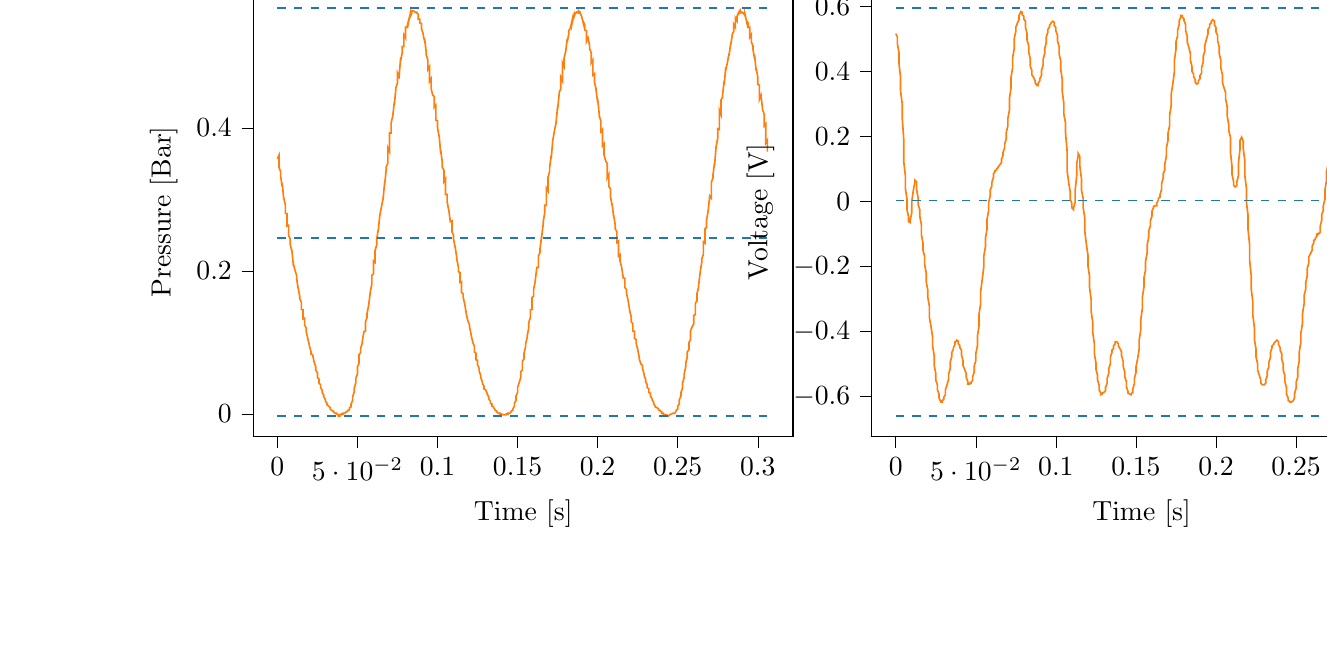 % This file was created with tikzplotlib v0.9.12.
\begin{tikzpicture}

\definecolor{color0}{rgb}{1,0.498,0.055}
\definecolor{color1}{rgb}{0.122,0.467,0.706}

\begin{groupplot}[group style={group size=2 by 1}]
\nextgroupplot[
tick align=outside,
tick pos=left,
title={Input Pressure VS Time},
x grid style={white!69.02!black},
xlabel={Time [s]},
xmin=-0.015, xmax=0.322,
xtick style={color=black},
y grid style={white!69.02!black},
ylabel={Pressure [Bar]},
ymin=-0.031, ymax=0.596,
ytick style={color=black}
]
\addplot [semithick, color0]
table {%
0 0.357
0.001 0.362
0.001 0.345
0.002 0.339
0.002 0.333
0.003 0.318
0.003 0.323
0.004 0.3
0.004 0.302
0.005 0.292
0.005 0.281
0.006 0.28
0.006 0.263
0.007 0.264
0.007 0.25
0.008 0.245
0.008 0.237
0.009 0.228
0.009 0.23
0.01 0.207
0.01 0.21
0.011 0.201
0.012 0.194
0.012 0.19
0.013 0.175
0.013 0.176
0.014 0.164
0.014 0.161
0.015 0.156
0.015 0.146
0.016 0.146
0.016 0.133
0.017 0.134
0.017 0.125
0.018 0.12
0.018 0.115
0.019 0.106
0.019 0.105
0.02 0.096
0.02 0.095
0.021 0.087
0.021 0.084
0.022 0.083
0.023 0.072
0.023 0.072
0.024 0.066
0.024 0.061
0.025 0.058
0.025 0.051
0.026 0.049
0.026 0.043
0.027 0.041
0.027 0.037
0.028 0.033
0.028 0.03
0.029 0.026
0.029 0.024
0.03 0.02
0.03 0.018
0.031 0.015
0.031 0.013
0.032 0.011
0.033 0.009
0.033 0.007
0.034 0.005
0.034 0.005
0.035 0.004
0.035 0.003
0.036 0.001
0.036 0.001
0.037 0.001
0.037 0
0.038 -0.001
0.038 -0.003
0.039 -0.003
0.039 -0.001
0.04 -0.001
0.04 0
0.041 0
0.041 0.001
0.042 0.001
0.042 0.001
0.043 0.003
0.044 0.004
0.044 0.005
0.045 0.006
0.045 0.009
0.046 0.01
0.046 0.014
0.047 0.019
0.047 0.024
0.048 0.031
0.048 0.036
0.049 0.044
0.049 0.05
0.05 0.056
0.05 0.066
0.051 0.071
0.051 0.083
0.052 0.086
0.052 0.092
0.053 0.099
0.053 0.101
0.054 0.115
0.055 0.116
0.055 0.129
0.056 0.135
0.056 0.141
0.057 0.152
0.057 0.152
0.058 0.17
0.058 0.171
0.059 0.182
0.059 0.194
0.06 0.196
0.06 0.214
0.061 0.212
0.061 0.229
0.062 0.236
0.062 0.244
0.063 0.258
0.063 0.256
0.064 0.279
0.064 0.278
0.065 0.29
0.066 0.301
0.066 0.301
0.067 0.324
0.067 0.321
0.068 0.343
0.068 0.346
0.069 0.351
0.069 0.372
0.07 0.367
0.07 0.393
0.071 0.393
0.071 0.407
0.072 0.416
0.072 0.416
0.073 0.436
0.073 0.432
0.074 0.455
0.074 0.456
0.075 0.463
0.075 0.477
0.076 0.472
0.077 0.499
0.077 0.494
0.078 0.506
0.078 0.514
0.079 0.514
0.079 0.53
0.08 0.526
0.08 0.541
0.081 0.541
0.081 0.542
0.082 0.551
0.082 0.549
0.083 0.56
0.083 0.556
0.084 0.561
0.084 0.564
0.085 0.564
0.085 0.564
0.086 0.562
0.087 0.562
0.087 0.561
0.088 0.559
0.088 0.552
0.089 0.552
0.089 0.547
0.09 0.546
0.09 0.539
0.091 0.532
0.091 0.531
0.092 0.521
0.092 0.524
0.093 0.505
0.093 0.502
0.094 0.495
0.094 0.482
0.095 0.486
0.095 0.465
0.096 0.469
0.096 0.455
0.097 0.446
0.098 0.444
0.098 0.429
0.099 0.432
0.099 0.411
0.1 0.41
0.1 0.4
0.101 0.388
0.101 0.39
0.102 0.364
0.102 0.369
0.103 0.352
0.103 0.345
0.104 0.341
0.104 0.325
0.105 0.329
0.105 0.307
0.106 0.307
0.106 0.297
0.107 0.285
0.107 0.286
0.108 0.269
0.109 0.27
0.109 0.255
0.11 0.25
0.11 0.245
0.111 0.233
0.111 0.234
0.112 0.219
0.112 0.217
0.113 0.206
0.113 0.199
0.114 0.198
0.114 0.184
0.115 0.185
0.115 0.17
0.116 0.168
0.116 0.163
0.117 0.154
0.117 0.154
0.118 0.14
0.118 0.139
0.119 0.13
0.12 0.125
0.12 0.122
0.121 0.111
0.121 0.11
0.122 0.101
0.122 0.1
0.123 0.095
0.123 0.087
0.124 0.085
0.124 0.076
0.125 0.075
0.125 0.069
0.126 0.064
0.126 0.06
0.127 0.054
0.127 0.051
0.128 0.045
0.128 0.043
0.129 0.039
0.129 0.035
0.13 0.034
0.131 0.029
0.131 0.028
0.132 0.024
0.132 0.021
0.133 0.018
0.133 0.015
0.134 0.014
0.134 0.011
0.135 0.01
0.135 0.009
0.136 0.006
0.136 0.005
0.137 0.004
0.137 0.003
0.138 0.001
0.138 0.001
0.139 0.001
0.139 0
0.14 0
0.141 -0.001
0.141 -0.001
0.142 -0.001
0.142 -0.001
0.143 -0.001
0.143 0
0.144 0
0.144 0.001
0.145 0.001
0.145 0.001
0.146 0.003
0.146 0.004
0.147 0.005
0.147 0.007
0.148 0.011
0.148 0.015
0.149 0.019
0.149 0.025
0.15 0.03
0.15 0.037
0.151 0.044
0.152 0.051
0.152 0.059
0.153 0.062
0.153 0.074
0.154 0.077
0.154 0.085
0.155 0.094
0.155 0.098
0.156 0.107
0.156 0.109
0.157 0.121
0.157 0.128
0.158 0.135
0.158 0.146
0.159 0.146
0.159 0.163
0.16 0.165
0.16 0.174
0.161 0.185
0.161 0.186
0.162 0.205
0.163 0.205
0.163 0.221
0.164 0.226
0.164 0.231
0.165 0.249
0.165 0.247
0.166 0.266
0.166 0.269
0.167 0.282
0.167 0.292
0.168 0.292
0.168 0.316
0.169 0.312
0.169 0.331
0.17 0.339
0.17 0.344
0.171 0.362
0.171 0.357
0.172 0.384
0.172 0.383
0.173 0.396
0.174 0.407
0.174 0.407
0.175 0.43
0.175 0.426
0.176 0.448
0.176 0.45
0.177 0.455
0.177 0.471
0.178 0.466
0.178 0.491
0.179 0.486
0.179 0.497
0.18 0.507
0.18 0.506
0.181 0.525
0.181 0.52
0.182 0.532
0.182 0.536
0.183 0.54
0.184 0.55
0.184 0.546
0.185 0.556
0.185 0.554
0.186 0.56
0.186 0.561
0.187 0.561
0.187 0.562
0.188 0.561
0.188 0.564
0.189 0.562
0.189 0.561
0.19 0.556
0.19 0.556
0.191 0.547
0.191 0.549
0.192 0.544
0.192 0.537
0.193 0.536
0.193 0.521
0.194 0.526
0.195 0.515
0.195 0.511
0.196 0.505
0.196 0.491
0.197 0.495
0.197 0.474
0.198 0.476
0.198 0.464
0.199 0.455
0.199 0.453
0.2 0.436
0.2 0.441
0.201 0.419
0.201 0.417
0.202 0.41
0.202 0.395
0.203 0.398
0.203 0.375
0.204 0.378
0.204 0.362
0.205 0.354
0.206 0.35
0.206 0.33
0.207 0.335
0.207 0.318
0.208 0.315
0.208 0.304
0.209 0.292
0.209 0.294
0.21 0.276
0.21 0.278
0.211 0.264
0.211 0.259
0.212 0.255
0.212 0.24
0.213 0.242
0.213 0.221
0.214 0.223
0.214 0.214
0.215 0.205
0.215 0.205
0.216 0.19
0.217 0.19
0.217 0.177
0.218 0.174
0.218 0.169
0.219 0.159
0.219 0.159
0.22 0.145
0.22 0.144
0.221 0.136
0.221 0.129
0.222 0.126
0.222 0.116
0.223 0.116
0.223 0.106
0.224 0.104
0.224 0.099
0.225 0.091
0.225 0.09
0.226 0.079
0.226 0.077
0.227 0.07
0.228 0.068
0.228 0.064
0.229 0.056
0.229 0.054
0.23 0.048
0.23 0.045
0.231 0.041
0.231 0.037
0.232 0.035
0.232 0.03
0.233 0.029
0.233 0.025
0.234 0.021
0.234 0.02
0.235 0.016
0.235 0.014
0.236 0.011
0.236 0.01
0.237 0.009
0.238 0.007
0.238 0.006
0.239 0.005
0.239 0.004
0.24 0.003
0.24 0.001
0.241 0.001
0.241 0
0.242 -0.001
0.242 -0.001
0.243 -0.001
0.243 -0.001
0.244 -0.003
0.244 -0.003
0.245 -0.001
0.245 -0.001
0.246 0
0.246 0
0.247 0.001
0.247 0.001
0.248 0.001
0.249 0.004
0.249 0.005
0.25 0.007
0.25 0.011
0.251 0.014
0.251 0.02
0.252 0.025
0.252 0.03
0.253 0.036
0.253 0.043
0.254 0.051
0.254 0.056
0.255 0.066
0.255 0.071
0.256 0.08
0.256 0.087
0.257 0.09
0.257 0.1
0.258 0.104
0.258 0.116
0.259 0.122
0.26 0.126
0.26 0.138
0.261 0.139
0.261 0.155
0.262 0.158
0.262 0.168
0.263 0.177
0.263 0.179
0.264 0.198
0.264 0.198
0.265 0.212
0.265 0.217
0.266 0.223
0.266 0.241
0.267 0.239
0.267 0.259
0.268 0.261
0.268 0.271
0.269 0.284
0.269 0.284
0.27 0.305
0.271 0.302
0.271 0.324
0.272 0.33
0.272 0.334
0.273 0.351
0.273 0.347
0.274 0.375
0.274 0.374
0.275 0.386
0.275 0.399
0.276 0.398
0.276 0.425
0.277 0.419
0.277 0.439
0.278 0.443
0.278 0.446
0.279 0.466
0.279 0.46
0.28 0.485
0.28 0.481
0.281 0.491
0.282 0.504
0.282 0.501
0.283 0.517
0.283 0.515
0.284 0.529
0.284 0.531
0.285 0.535
0.285 0.545
0.286 0.541
0.286 0.554
0.287 0.55
0.287 0.556
0.288 0.561
0.288 0.56
0.289 0.564
0.289 0.561
0.29 0.562
0.29 0.561
0.291 0.561
0.292 0.557
0.292 0.559
0.293 0.549
0.293 0.55
0.294 0.547
0.294 0.541
0.295 0.541
0.295 0.527
0.296 0.531
0.296 0.52
0.297 0.515
0.297 0.51
0.298 0.497
0.298 0.502
0.299 0.48
0.299 0.484
0.3 0.471
0.3 0.461
0.301 0.46
0.301 0.44
0.302 0.446
0.303 0.426
0.303 0.426
0.304 0.419
0.304 0.403
0.305 0.406
0.305 0.379
0.306 0.383
0.306 0.367
};
\addplot [semithick, color1, dashed]
table {%
0 0.568
0.307 0.568
};
\addplot [semithick, color1, dashed]
table {%
0 0.246
0.307 0.246
};
\addplot [semithick, color1, dashed]
table {%
0 -0.003
0.307 -0.003
};

\nextgroupplot[
tick align=outside,
tick pos=left,
title={Piezo output Voltage VS Time},
x grid style={white!69.02!black},
xlabel={Time [s]},
xmin=-0.015, xmax=0.322,
xtick style={color=black},
y grid style={white!69.02!black},
ylabel={Voltage [V]},
ymin=-0.723, ymax=0.658,
ytick style={color=black}
]
\addplot [semithick, color0]
table {%
0 0.517
0.001 0.507
0.001 0.487
0.002 0.458
0.002 0.425
0.003 0.383
0.003 0.34
0.004 0.302
0.004 0.26
0.005 0.19
0.005 0.122
0.006 0.08
0.006 0.04
0.007 0.007
0.007 -0.025
0.008 -0.048
0.008 -0.062
0.009 -0.065
0.009 -0.058
0.01 -0.035
0.01 0
0.011 0.035
0.012 0.062
0.012 0.065
0.013 0.06
0.013 0.037
0.014 0.01
0.014 -0.01
0.015 -0.025
0.015 -0.045
0.016 -0.072
0.016 -0.102
0.017 -0.128
0.017 -0.15
0.018 -0.168
0.018 -0.193
0.019 -0.22
0.019 -0.247
0.02 -0.273
0.02 -0.295
0.021 -0.323
0.021 -0.357
0.022 -0.385
0.023 -0.417
0.023 -0.445
0.024 -0.475
0.024 -0.505
0.025 -0.53
0.025 -0.55
0.026 -0.565
0.026 -0.58
0.027 -0.593
0.027 -0.605
0.028 -0.615
0.028 -0.618
0.029 -0.618
0.029 -0.613
0.03 -0.61
0.03 -0.603
0.031 -0.595
0.031 -0.58
0.032 -0.565
0.033 -0.547
0.033 -0.532
0.034 -0.515
0.034 -0.495
0.035 -0.477
0.035 -0.465
0.036 -0.455
0.036 -0.45
0.037 -0.44
0.037 -0.432
0.038 -0.43
0.038 -0.427
0.039 -0.43
0.039 -0.438
0.04 -0.443
0.04 -0.45
0.041 -0.458
0.041 -0.472
0.042 -0.49
0.042 -0.505
0.043 -0.517
0.044 -0.53
0.044 -0.542
0.045 -0.555
0.045 -0.562
0.046 -0.562
0.046 -0.56
0.047 -0.56
0.047 -0.557
0.048 -0.552
0.048 -0.54
0.049 -0.525
0.049 -0.507
0.05 -0.49
0.05 -0.468
0.051 -0.445
0.051 -0.415
0.052 -0.383
0.052 -0.347
0.053 -0.315
0.053 -0.278
0.054 -0.24
0.055 -0.2
0.055 -0.168
0.056 -0.14
0.056 -0.113
0.057 -0.085
0.057 -0.055
0.058 -0.028
0.058 -0.003
0.059 0.018
0.059 0.035
0.06 0.048
0.06 0.058
0.061 0.075
0.061 0.085
0.062 0.092
0.062 0.095
0.063 0.098
0.063 0.1
0.064 0.105
0.064 0.107
0.065 0.113
0.066 0.12
0.066 0.13
0.067 0.142
0.067 0.152
0.068 0.165
0.068 0.177
0.069 0.193
0.069 0.212
0.07 0.233
0.07 0.255
0.071 0.282
0.071 0.318
0.072 0.35
0.072 0.383
0.073 0.412
0.073 0.443
0.074 0.472
0.074 0.502
0.075 0.525
0.075 0.537
0.076 0.55
0.077 0.56
0.077 0.573
0.078 0.583
0.078 0.585
0.079 0.583
0.079 0.575
0.08 0.57
0.08 0.562
0.081 0.555
0.081 0.537
0.082 0.517
0.082 0.497
0.083 0.48
0.083 0.46
0.084 0.44
0.084 0.417
0.085 0.403
0.085 0.39
0.086 0.383
0.087 0.372
0.087 0.365
0.088 0.36
0.088 0.357
0.089 0.357
0.089 0.365
0.09 0.372
0.09 0.378
0.091 0.388
0.091 0.403
0.092 0.42
0.092 0.438
0.093 0.455
0.093 0.47
0.094 0.49
0.094 0.507
0.095 0.522
0.095 0.53
0.096 0.537
0.096 0.542
0.097 0.55
0.098 0.555
0.098 0.555
0.099 0.552
0.099 0.542
0.1 0.535
0.1 0.525
0.101 0.512
0.101 0.495
0.102 0.477
0.102 0.455
0.103 0.432
0.103 0.407
0.104 0.375
0.104 0.338
0.105 0.3
0.105 0.268
0.106 0.242
0.106 0.212
0.107 0.155
0.107 0.095
0.108 0.058
0.109 0.028
0.109 0.007
0.11 -0.007
0.11 -0.02
0.111 -0.025
0.111 -0.02
0.112 -0.003
0.112 0.033
0.113 0.08
0.113 0.117
0.114 0.142
0.114 0.147
0.115 0.138
0.115 0.107
0.116 0.068
0.116 0.035
0.117 0.01
0.117 -0.018
0.118 -0.05
0.118 -0.09
0.119 -0.13
0.12 -0.165
0.12 -0.198
0.121 -0.23
0.121 -0.265
0.122 -0.302
0.122 -0.338
0.123 -0.372
0.123 -0.403
0.124 -0.438
0.124 -0.468
0.125 -0.497
0.125 -0.517
0.126 -0.535
0.126 -0.55
0.127 -0.565
0.127 -0.58
0.128 -0.59
0.128 -0.595
0.129 -0.593
0.129 -0.59
0.13 -0.588
0.131 -0.583
0.131 -0.573
0.132 -0.56
0.132 -0.545
0.133 -0.53
0.133 -0.515
0.134 -0.5
0.134 -0.48
0.135 -0.465
0.135 -0.458
0.136 -0.453
0.136 -0.445
0.137 -0.438
0.137 -0.432
0.138 -0.432
0.138 -0.432
0.139 -0.438
0.139 -0.445
0.14 -0.453
0.141 -0.463
0.141 -0.475
0.142 -0.492
0.142 -0.507
0.143 -0.525
0.143 -0.54
0.144 -0.555
0.144 -0.57
0.145 -0.585
0.145 -0.59
0.146 -0.593
0.146 -0.593
0.147 -0.595
0.147 -0.593
0.148 -0.588
0.148 -0.578
0.149 -0.562
0.149 -0.545
0.15 -0.527
0.15 -0.51
0.151 -0.485
0.152 -0.455
0.152 -0.427
0.153 -0.395
0.153 -0.365
0.154 -0.33
0.154 -0.295
0.155 -0.263
0.155 -0.235
0.156 -0.21
0.156 -0.185
0.157 -0.158
0.157 -0.133
0.158 -0.11
0.158 -0.09
0.159 -0.075
0.159 -0.06
0.16 -0.045
0.16 -0.03
0.161 -0.018
0.161 -0.015
0.162 -0.013
0.163 -0.013
0.163 -0.005
0.164 0.005
0.164 0.01
0.165 0.013
0.165 0.02
0.166 0.037
0.166 0.055
0.167 0.072
0.167 0.085
0.168 0.098
0.168 0.115
0.169 0.14
0.169 0.165
0.17 0.188
0.17 0.21
0.171 0.233
0.171 0.265
0.172 0.295
0.172 0.33
0.173 0.362
0.174 0.4
0.174 0.435
0.175 0.47
0.175 0.492
0.176 0.51
0.176 0.527
0.177 0.545
0.177 0.557
0.178 0.568
0.178 0.573
0.179 0.573
0.179 0.568
0.18 0.562
0.18 0.557
0.181 0.545
0.181 0.527
0.182 0.51
0.182 0.492
0.183 0.475
0.184 0.455
0.184 0.435
0.185 0.415
0.185 0.4
0.186 0.393
0.186 0.385
0.187 0.375
0.187 0.367
0.188 0.362
0.188 0.362
0.189 0.365
0.189 0.372
0.19 0.378
0.19 0.388
0.191 0.395
0.191 0.412
0.192 0.43
0.192 0.448
0.193 0.463
0.193 0.48
0.194 0.5
0.195 0.517
0.195 0.53
0.196 0.537
0.196 0.545
0.197 0.55
0.197 0.555
0.198 0.56
0.198 0.56
0.199 0.555
0.199 0.545
0.2 0.535
0.2 0.522
0.201 0.512
0.201 0.495
0.202 0.475
0.202 0.455
0.203 0.435
0.203 0.412
0.204 0.39
0.204 0.367
0.205 0.35
0.206 0.335
0.206 0.315
0.207 0.292
0.207 0.263
0.208 0.235
0.208 0.217
0.209 0.198
0.209 0.152
0.21 0.107
0.21 0.083
0.211 0.06
0.211 0.05
0.212 0.045
0.212 0.045
0.213 0.048
0.213 0.06
0.214 0.08
0.214 0.117
0.215 0.163
0.215 0.188
0.216 0.198
0.217 0.185
0.217 0.163
0.218 0.125
0.218 0.08
0.219 0.04
0.219 -0.003
0.22 -0.043
0.22 -0.087
0.221 -0.135
0.221 -0.182
0.222 -0.23
0.222 -0.27
0.223 -0.31
0.223 -0.35
0.224 -0.39
0.224 -0.427
0.225 -0.455
0.225 -0.48
0.226 -0.5
0.226 -0.52
0.227 -0.535
0.228 -0.55
0.228 -0.56
0.229 -0.565
0.229 -0.565
0.23 -0.565
0.23 -0.565
0.231 -0.56
0.231 -0.55
0.232 -0.537
0.232 -0.522
0.233 -0.51
0.233 -0.495
0.234 -0.48
0.234 -0.465
0.235 -0.45
0.235 -0.445
0.236 -0.44
0.236 -0.438
0.237 -0.432
0.238 -0.427
0.238 -0.427
0.239 -0.432
0.239 -0.44
0.24 -0.45
0.24 -0.458
0.241 -0.468
0.241 -0.485
0.242 -0.502
0.242 -0.52
0.243 -0.537
0.243 -0.555
0.244 -0.573
0.244 -0.593
0.245 -0.605
0.245 -0.613
0.246 -0.615
0.246 -0.618
0.247 -0.618
0.247 -0.618
0.248 -0.615
0.249 -0.605
0.249 -0.593
0.25 -0.575
0.25 -0.557
0.251 -0.542
0.251 -0.517
0.252 -0.49
0.252 -0.463
0.253 -0.432
0.253 -0.405
0.254 -0.375
0.254 -0.345
0.255 -0.315
0.255 -0.29
0.256 -0.27
0.256 -0.25
0.257 -0.228
0.257 -0.205
0.258 -0.188
0.258 -0.17
0.259 -0.16
0.26 -0.15
0.26 -0.138
0.261 -0.128
0.261 -0.12
0.262 -0.117
0.262 -0.113
0.263 -0.107
0.263 -0.1
0.264 -0.098
0.264 -0.1
0.265 -0.095
0.265 -0.077
0.266 -0.058
0.266 -0.04
0.267 -0.028
0.267 -0.013
0.268 0.007
0.268 0.035
0.269 0.065
0.269 0.092
0.27 0.115
0.271 0.142
0.271 0.175
0.272 0.212
0.272 0.245
0.273 0.278
0.273 0.307
0.274 0.34
0.274 0.375
0.275 0.407
0.275 0.432
0.276 0.458
0.276 0.48
0.277 0.5
0.277 0.517
0.278 0.532
0.278 0.542
0.279 0.545
0.279 0.545
0.28 0.54
0.28 0.535
0.281 0.527
0.282 0.512
0.282 0.497
0.283 0.48
0.283 0.463
0.284 0.445
0.284 0.425
0.285 0.407
0.285 0.398
0.286 0.39
0.286 0.383
0.287 0.375
0.287 0.37
0.288 0.365
0.288 0.365
0.289 0.37
0.289 0.378
0.29 0.385
0.29 0.395
0.291 0.407
0.292 0.425
0.292 0.44
0.293 0.458
0.293 0.475
0.294 0.492
0.294 0.512
0.295 0.53
0.295 0.537
0.296 0.545
0.296 0.55
0.297 0.557
0.297 0.562
0.298 0.565
0.298 0.562
0.299 0.555
0.299 0.547
0.3 0.535
0.3 0.525
0.301 0.512
0.301 0.492
0.302 0.472
0.303 0.453
0.303 0.435
0.304 0.412
0.304 0.39
0.305 0.37
0.305 0.355
0.306 0.345
0.306 0.338
};
\addplot [semithick, color1, dashed]
table {%
0 0.595
0.307 0.595
};
\addplot [semithick, color1, dashed]
table {%
0 0.003
0.307 0.003
};
\addplot [semithick, color1, dashed]
table {%
0 -0.66
0.307 -0.66
};
\end{groupplot}

\end{tikzpicture}
